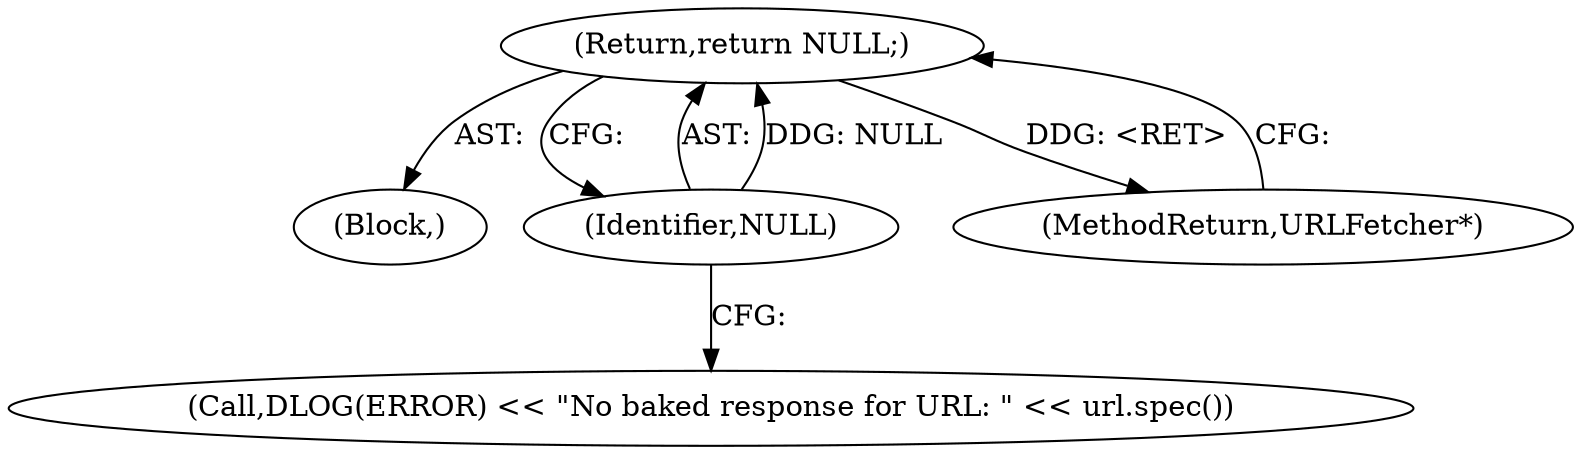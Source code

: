 digraph "1_Chrome_a6e146b4a369b31afa4c4323cc813dcbe0ef0c2b_0@del" {
"1000122" [label="(Return,return NULL;)"];
"1000123" [label="(Identifier,NULL)"];
"1000115" [label="(Block,)"];
"1000127" [label="(MethodReturn,URLFetcher*)"];
"1000123" [label="(Identifier,NULL)"];
"1000122" [label="(Return,return NULL;)"];
"1000116" [label="(Call,DLOG(ERROR) << \"No baked response for URL: \" << url.spec())"];
"1000122" -> "1000115"  [label="AST: "];
"1000122" -> "1000123"  [label="CFG: "];
"1000123" -> "1000122"  [label="AST: "];
"1000127" -> "1000122"  [label="CFG: "];
"1000122" -> "1000127"  [label="DDG: <RET>"];
"1000123" -> "1000122"  [label="DDG: NULL"];
"1000123" -> "1000116"  [label="CFG: "];
}
